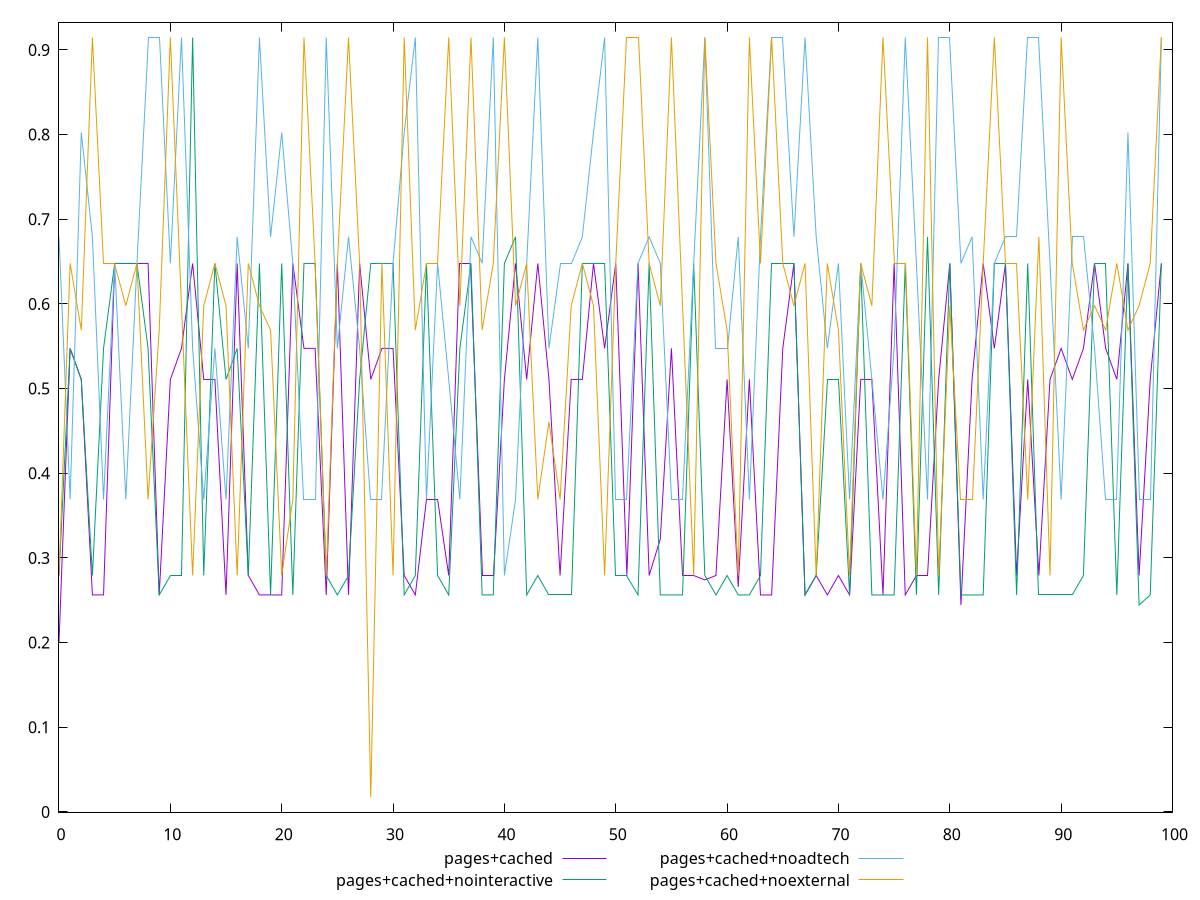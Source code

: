 $_pagesCached <<EOF
0.20062807120195092
0.5474051007420468
0.5108146716302604
0.2563048162301851
0.2562950259667988
0.6478121015288112
0.6478041207010639
0.6477420495620236
0.6478041207010639
0.25630151197070267
0.5107843128493638
0.5474797289216318
0.6478032339459794
0.5108405889204024
0.5108220764520992
0.2563048162301851
0.6478194912354696
0.2792899795373541
0.25631766656974647
0.25631069058395844
0.2562699402781269
0.6478194912354696
0.5474708254706987
0.5474661119272899
0.25630371480519626
0.6478194912354696
0.2562978406257559
0.6478121015288112
0.5108287408726042
0.5474797289216318
0.5474558993645264
0.2792823224708178
0.2562630880677941
0.36901136616103364
0.36902074152472114
0.2792746656309756
0.6478262898091901
0.6478262898091901
0.2792823224708178
0.27927923284149514
0.5108405889204024
0.6478121015288112
0.5108265193905918
0.6477952531822077
0.5108405889204024
0.2792722477286479
0.5108220764520992
0.5108405889204024
0.6478041207010639
0.5474731822549327
0.6478194912354696
0.27927587459061665
0.6478041207010639
0.2792823224708178
0.3222213739593626
0.547485751911919
0.2792899795373541
0.2792409513664286
0.2740307090181573
0.2792823224708178
0.5108151652821078
0.26581875835608554
0.5108405889204024
0.25626321042694084
0.2563048162301851
0.5474797289216318
0.6478262898091901
0.2563078757711227
0.27927923284149514
0.25631069058395844
0.2792899795373541
0.25630371480519626
0.5108546587915792
0.5108405889204024
0.25631069058395844
0.6478121015288112
0.2562979630029969
0.2792440405384208
0.2792823224708178
0.5108265193905918
0.647828950132018
0.2444711465903191
0.5108287408726042
0.6478041207010639
0.5474731822549327
0.6478262898091901
0.27927923284149514
0.5108220764520992
0.2792823224708178
0.5108168930668829
0.5474661119272899
0.5108149184561315
0.5473841539867796
0.6478194912354696
0.5474797289216318
0.5108546587915792
0.6478262898091901
0.2792409513664286
0.5108287408726042
0.6478194912354696
EOF
$_pagesCachedNointeractive <<EOF
0.2792746656309756
0.547464802615606
0.5108405889204024
0.27927157609312425
0.5474731822549327
0.6478194912354696
0.6478121015288112
0.6478041207010639
0.5474661119272899
0.2562979630029969
0.2792899795373541
0.2792899795373541
0.9145679909362433
0.27927923284149514
0.6478094412464981
0.5108208423085594
0.5474585179554102
0.27927587459061665
0.6478041207010639
0.2562979630029969
0.6478041207010639
0.25630090007589573
0.6478262898091901
0.6478121015288112
0.27927587459061665
0.2562978406257559
0.2792899795373541
0.5108361458741095
0.6477278623622769
0.6478121015288112
0.6478262898091901
0.25630151197070267
0.27925169647155035
0.6478121015288112
0.27927923284149514
0.2562729993651018
0.5474797289216318
0.6478262898091901
0.25631069058395844
0.2562978406257559
0.6478041207010639
0.6791528740473982
0.2562630880677941
0.2792899795373541
0.2562979630029969
0.2562979630029969
0.2562979630029969
0.6478262898091901
0.6478121015288112
0.6477281579270813
0.27927923284149514
0.2792823224708178
0.25630371480519626
0.6478431386284664
0.25630151197070267
0.2563078757711227
0.25630151197070267
0.6478194912354696
0.2792409513664286
0.25630151197070267
0.2792823224708178
0.2562630880677941
0.2562979630029969
0.27925169647155035
0.6477420495620236
0.6477420495620236
0.6478041207010639
0.2562630880677941
0.2792684865921815
0.5108287408726042
0.5108287408726042
0.2563048162301851
0.6478041207010639
0.25630090007589573
0.2562601514673821
0.25630151197070267
0.6478121015288112
0.2562978406257559
0.6791210476180626
0.2563048162301851
0.6477955487650243
0.2563078757711227
0.2562630880677941
0.2563048162301851
0.6478032339459794
0.6478094412464981
0.2563078757711227
0.6477952531822077
0.2562699402781269
0.2562699402781269
0.2562979630029969
0.2562978406257559
0.2792722477286479
0.6478262898091901
0.6478262898091901
0.2562979630029969
0.6477278623622769
0.24443907256421127
0.2562630880677941
0.6478262898091901
EOF
$_pagesCachedNoadtech <<EOF
0.6792219852973744
0.3690659991228524
0.8024088216895131
0.6792219852973744
0.3690659991228524
0.6478936866255779
0.3690659991228524
0.6478936866255779
0.9146517814122077
0.9146517814122077
0.6478936866255779
0.9146517814122077
0.5475454610271884
0.3690659991228524
0.5475454610271884
0.3690659991228524
0.6792219852973744
0.5475454610271884
0.9146517814122077
0.6792219852973744
0.8024088216895131
0.6478936866255779
0.3690659991228524
0.3690659991228524
0.9146517814122077
0.5475454610271884
0.6792219852973744
0.5475454610271884
0.3690659991228524
0.3690659991228524
0.6478936866255779
0.8024088216895131
0.9146517814122077
0.3690659991228524
0.6478936866255779
0.510896870453301
0.3690659991228524
0.6792219852973744
0.6478936866255779
0.9146517814122077
0.27931295209719315
0.3690659991228524
0.6478936866255779
0.9146517814122077
0.5475454610271884
0.6478936866255779
0.6478936866255779
0.6792219852973744
0.8024088216895131
0.9146517814122077
0.3690659991228524
0.3690659991228524
0.6478936866255779
0.6792219852973744
0.6478936866255779
0.3690659991228524
0.3690659991228524
0.6478936866255779
0.9146517814122077
0.5475454610271884
0.5475454610271884
0.6792219852973744
0.3690659991228524
0.6792219852973744
0.9146517814122077
0.9146517814122077
0.6792219852973744
0.9146517814122077
0.6792219852973744
0.5475454610271884
0.6478936866255779
0.3690659991228524
0.6478936866255779
0.510896870453301
0.3690659991228524
0.5475454610271884
0.9146517814122077
0.6478936866255779
0.3690659991228524
0.9146517814122077
0.9146517814122077
0.6478936866255779
0.6792219852973744
0.3690659991228524
0.6478936866255779
0.6792219852973744
0.6792219852973744
0.9146517814122077
0.9146517814122077
0.6478936866255779
0.3690659991228524
0.6792219852973744
0.6792219852973744
0.5475454610271884
0.3690659991228524
0.3690659991228524
0.8024088216895131
0.3690659991228524
0.3690659991228524
0.9146517814122077
EOF
$_pagesCachedNoexternal <<EOF
0.27931295209719315
0.6478936866255779
0.5690350599985126
0.9146517814122077
0.6478936866255779
0.6478936866255779
0.5978316776798642
0.6478936866255779
0.3690659991228524
0.5690350599985126
0.9146517814122077
0.5978316776798642
0.27931295209719315
0.5978316776798642
0.6478936866255779
0.5978316776798642
0.27931295209719315
0.6478936866255779
0.5978316776798642
0.5690350599985126
0.27931295209719315
0.3690659991228524
0.9146517814122077
0.6478936866255779
0.27931295209719315
0.6478936866255779
0.9146517814122077
0.6478936866255779
0.017481246450500643
0.6478936866255779
0.27931295209719315
0.9146517814122077
0.5690350599985126
0.6478936866255779
0.6478936866255779
0.9146517814122077
0.5978316776798642
0.9146517814122077
0.5690350599985126
0.6478936866255779
0.9146517814122077
0.5978316776798642
0.6478936866255779
0.3690659991228524
0.46066090612573035
0.3690659991228524
0.5978316776798642
0.6478936866255779
0.5978316776798642
0.27931295209719315
0.6478936866255779
0.9146517814122077
0.9146517814122077
0.6478936866255779
0.5978316776798642
0.9146517814122077
0.5978316776798642
0.27931295209719315
0.9146517814122077
0.6478936866255779
0.5690350599985126
0.27931295209719315
0.9146517814122077
0.6478936866255779
0.9146517814122077
0.6478936866255779
0.5978316776798642
0.6478936866255779
0.27931295209719315
0.6478936866255779
0.5690350599985126
0.27931295209719315
0.6478936866255779
0.5978316776798642
0.9146517814122077
0.6478936866255779
0.6478936866255779
0.27931295209719315
0.9146517814122077
0.27931295209719315
0.5978316776798642
0.3690659991228524
0.3690659991228524
0.6478936866255779
0.9146517814122077
0.6478936866255779
0.6478936866255779
0.3690659991228524
0.6792219852973744
0.27931295209719315
0.9146517814122077
0.6478936866255779
0.5690350599985126
0.5978316776798642
0.5690350599985126
0.6478936866255779
0.5690350599985126
0.5978316776798642
0.6478936866255779
0.9146517814122077
EOF
set key outside below
set terminal pngcairo
set output "report_00005_2020-11-02T22-26-11.212Z/cumulative-layout-shift/cumulative-layout-shift_pages+cached_pages+cached+nointeractive_pages+cached+noadtech_pages+cached+noexternal.png"
set yrange [-0.0004621642487335001:0.9325951921114418]
plot $_pagesCached title "pages+cached" with line ,$_pagesCachedNointeractive title "pages+cached+nointeractive" with line ,$_pagesCachedNoadtech title "pages+cached+noadtech" with line ,$_pagesCachedNoexternal title "pages+cached+noexternal" with line ,